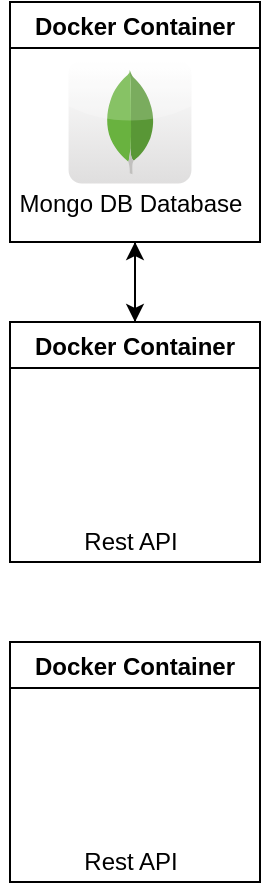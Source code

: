 <mxfile version="14.9.5" type="github"><diagram id="bDdVB1eaiR_ZqqoIsjUk" name="Page-1"><mxGraphModel dx="1422" dy="786" grid="1" gridSize="10" guides="1" tooltips="1" connect="1" arrows="1" fold="1" page="1" pageScale="1" pageWidth="850" pageHeight="1100" math="0" shadow="0"><root><mxCell id="0"/><mxCell id="1" parent="0"/><mxCell id="5ogIcHQlX6eghOzfGTZl-7" value="" style="group" vertex="1" connectable="0" parent="1"><mxGeometry x="320" y="120" width="130" height="120" as="geometry"/></mxCell><mxCell id="5ogIcHQlX6eghOzfGTZl-2" value="Docker Container" style="swimlane;" vertex="1" parent="5ogIcHQlX6eghOzfGTZl-7"><mxGeometry width="125" height="120" as="geometry"><mxRectangle width="130" height="23" as="alternateBounds"/></mxGeometry></mxCell><mxCell id="5ogIcHQlX6eghOzfGTZl-3" value="" style="dashed=0;outlineConnect=0;html=1;align=center;labelPosition=center;verticalLabelPosition=bottom;verticalAlign=top;shape=mxgraph.webicons.mongodb;gradientColor=#DFDEDE" vertex="1" parent="5ogIcHQlX6eghOzfGTZl-2"><mxGeometry x="29.28" y="29.28" width="61.44" height="61.44" as="geometry"/></mxCell><mxCell id="5ogIcHQlX6eghOzfGTZl-4" value="Mongo DB Database" style="text;html=1;align=center;verticalAlign=middle;resizable=0;points=[];autosize=1;strokeColor=none;" vertex="1" parent="5ogIcHQlX6eghOzfGTZl-2"><mxGeometry x="-5" y="90.72" width="130" height="20" as="geometry"/></mxCell><mxCell id="5ogIcHQlX6eghOzfGTZl-9" value="" style="group" vertex="1" connectable="0" parent="1"><mxGeometry x="320" y="280" width="130" height="120" as="geometry"/></mxCell><mxCell id="5ogIcHQlX6eghOzfGTZl-10" value="Docker Container" style="swimlane;" vertex="1" parent="5ogIcHQlX6eghOzfGTZl-9"><mxGeometry width="125" height="120" as="geometry"><mxRectangle width="130" height="23" as="alternateBounds"/></mxGeometry></mxCell><mxCell id="5ogIcHQlX6eghOzfGTZl-12" value="Rest API" style="text;html=1;align=center;verticalAlign=middle;resizable=0;points=[];autosize=1;strokeColor=none;" vertex="1" parent="5ogIcHQlX6eghOzfGTZl-10"><mxGeometry x="30" y="100" width="60" height="20" as="geometry"/></mxCell><mxCell id="5ogIcHQlX6eghOzfGTZl-13" value="" style="shape=image;html=1;verticalAlign=top;verticalLabelPosition=bottom;labelBackgroundColor=#ffffff;imageAspect=0;aspect=fixed;image=https://cdn4.iconfinder.com/data/icons/logos-and-brands/512/267_Python_logo-128.png" vertex="1" parent="5ogIcHQlX6eghOzfGTZl-10"><mxGeometry x="32.72" y="31" width="58" height="58" as="geometry"/></mxCell><mxCell id="5ogIcHQlX6eghOzfGTZl-16" style="edgeStyle=orthogonalEdgeStyle;rounded=0;orthogonalLoop=1;jettySize=auto;html=1;exitX=0.5;exitY=0;exitDx=0;exitDy=0;entryX=0.5;entryY=1;entryDx=0;entryDy=0;" edge="1" parent="1" source="5ogIcHQlX6eghOzfGTZl-10" target="5ogIcHQlX6eghOzfGTZl-2"><mxGeometry relative="1" as="geometry"/></mxCell><mxCell id="5ogIcHQlX6eghOzfGTZl-17" style="edgeStyle=orthogonalEdgeStyle;rounded=0;orthogonalLoop=1;jettySize=auto;html=1;exitX=0.5;exitY=1;exitDx=0;exitDy=0;entryX=0.5;entryY=0;entryDx=0;entryDy=0;" edge="1" parent="1" source="5ogIcHQlX6eghOzfGTZl-2" target="5ogIcHQlX6eghOzfGTZl-10"><mxGeometry relative="1" as="geometry"/></mxCell><mxCell id="5ogIcHQlX6eghOzfGTZl-18" value="" style="group" vertex="1" connectable="0" parent="1"><mxGeometry x="320" y="440" width="130" height="120" as="geometry"/></mxCell><mxCell id="5ogIcHQlX6eghOzfGTZl-19" value="Docker Container" style="swimlane;" vertex="1" parent="5ogIcHQlX6eghOzfGTZl-18"><mxGeometry width="125" height="120" as="geometry"><mxRectangle width="130" height="23" as="alternateBounds"/></mxGeometry></mxCell><mxCell id="5ogIcHQlX6eghOzfGTZl-20" value="Rest API" style="text;html=1;align=center;verticalAlign=middle;resizable=0;points=[];autosize=1;strokeColor=none;" vertex="1" parent="5ogIcHQlX6eghOzfGTZl-19"><mxGeometry x="30" y="100" width="60" height="20" as="geometry"/></mxCell><mxCell id="5ogIcHQlX6eghOzfGTZl-22" value="" style="shape=image;html=1;verticalAlign=top;verticalLabelPosition=bottom;labelBackgroundColor=#ffffff;imageAspect=0;aspect=fixed;image=https://cdn0.iconfinder.com/data/icons/Easter_Icon_Set/128/rabbit.png" vertex="1" parent="5ogIcHQlX6eghOzfGTZl-19"><mxGeometry x="34.64" y="34.64" width="55.36" height="55.36" as="geometry"/></mxCell></root></mxGraphModel></diagram></mxfile>